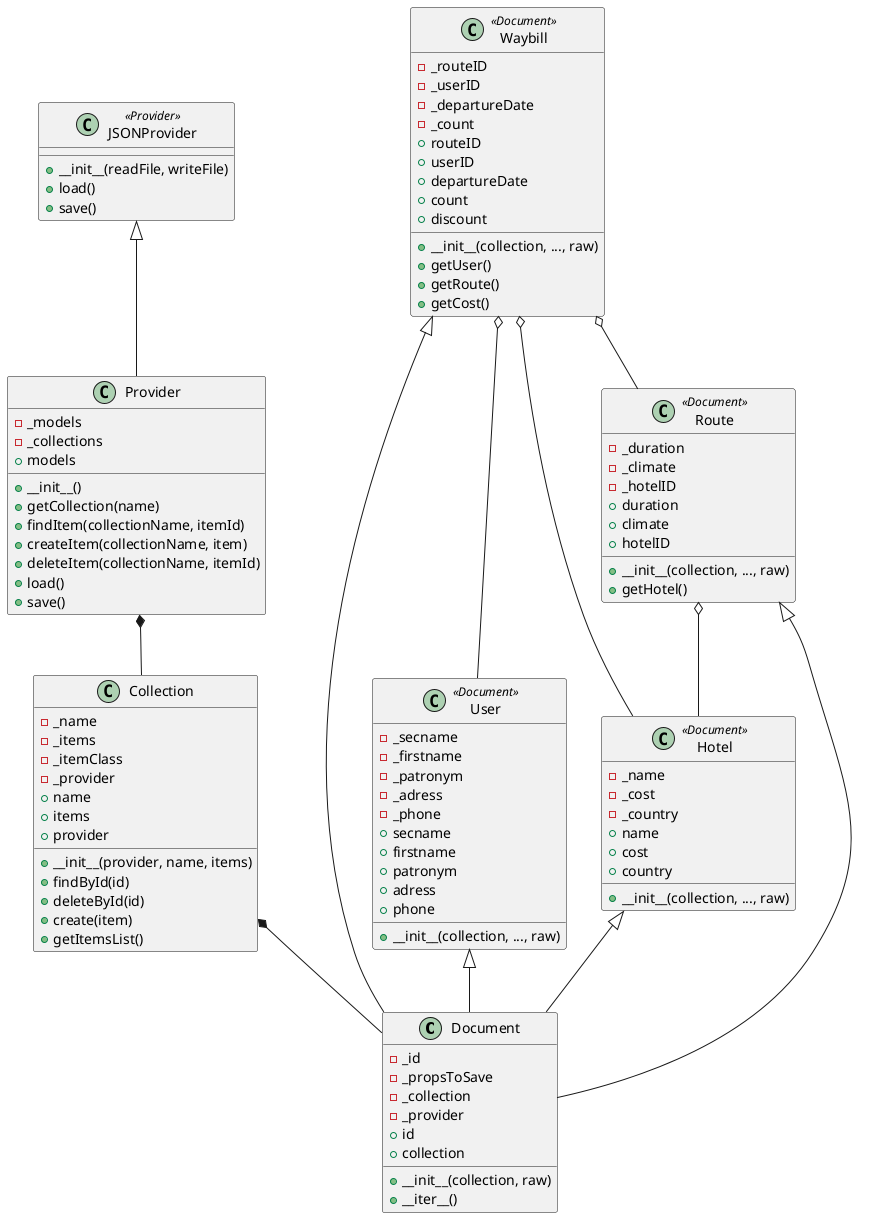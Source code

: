 @startuml

class Document{
    -_id
    -_propsToSave
    -_collection
    -_provider
    +id
    +collection
    +__init__(collection, raw)
    +__iter__()
}

class Collection{
    -_name
    -_items
    -_itemClass
    -_provider
    +name
    +items
    +provider
    +__init__(provider, name, items)
    +findById(id)
    +deleteById(id)
    +create(item)
    +getItemsList()
}
class Provider{
    -_models
    -_collections
    +models
    +__init__()
    +getCollection(name)
    +findItem(collectionName, itemId)
    +createItem(collectionName, item)
    +deleteItem(collectionName, itemId)
    +load()
    +save()
}

class JSONProvider <<Provider>>{
    +__init__(readFile, writeFile)
    +load()
    +save()
}
class User <<Document>>{
    -_secname
    -_firstname
    -_patronym
    -_adress
    -_phone
    +secname
    +firstname
    +patronym
    +adress
    +phone
    +__init__(collection, ..., raw)
}
class Hotel <<Document>>{
    -_name
    -_cost
    -_country
    +name
    +cost
    +country
    +__init__(collection, ..., raw)
}
class Route <<Document>>{
    -_duration
    -_climate
    -_hotelID
    +duration
    +climate
    +hotelID
    +__init__(collection, ..., raw)
    +getHotel()
}
class Waybill <<Document>>{
    -_routeID
    -_userID
    -_departureDate
    -_count
    +routeID
    +userID
    +departureDate
    +count
    +discount
    +__init__(collection, ..., raw)
    +getUser()
    +getRoute()
    +getCost()
}
JSONProvider <|-- Provider
Provider *-- Collection
Collection *-- Document
User <|-- Document
Route <|-- Document
Hotel <|-- Document
Waybill <|-- Document
Waybill o-- User
Waybill o-- Route
Route o-- Hotel
Waybill o-- Hotel
@enduml